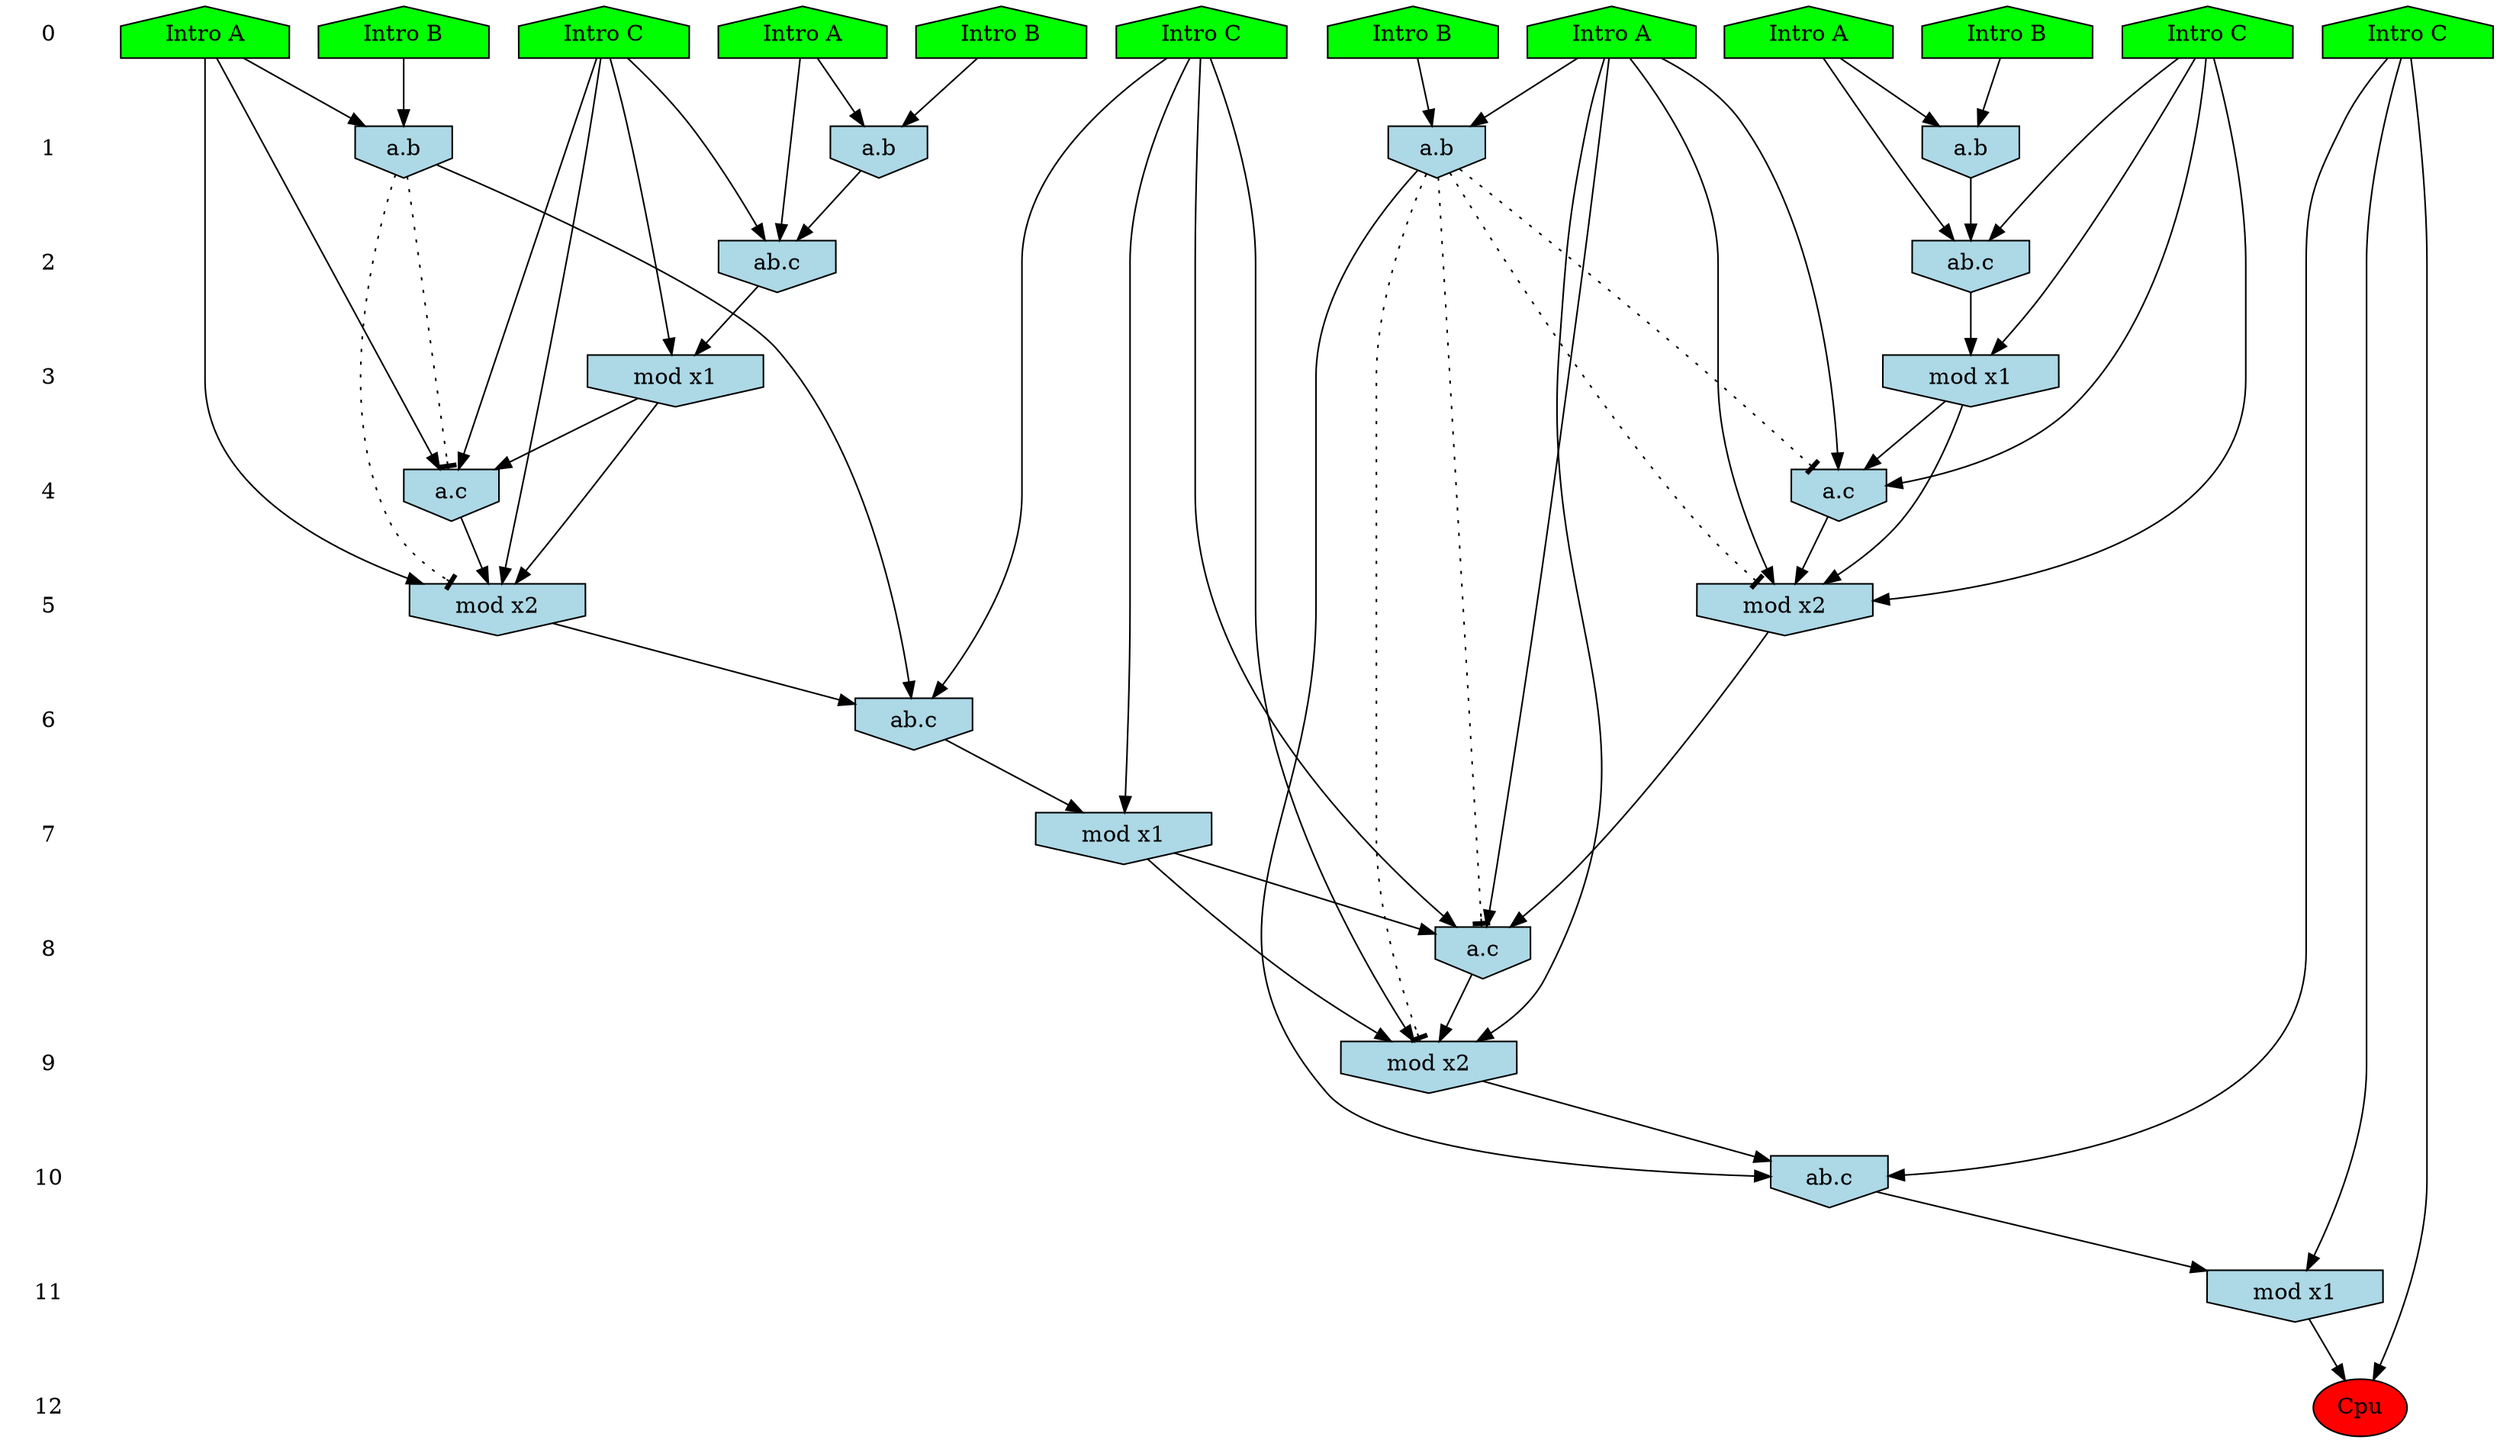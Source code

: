 /* Compression of 1 causal flows obtained in average at 1.641878E+01 t.u */
/* Compressed causal flows were: [2814] */
digraph G{
 ranksep=.5 ; 
{ rank = same ; "0" [shape=plaintext] ; node_1 [label ="Intro B", shape=house, style=filled, fillcolor=green] ;
node_2 [label ="Intro B", shape=house, style=filled, fillcolor=green] ;
node_3 [label ="Intro B", shape=house, style=filled, fillcolor=green] ;
node_4 [label ="Intro B", shape=house, style=filled, fillcolor=green] ;
node_5 [label ="Intro A", shape=house, style=filled, fillcolor=green] ;
node_6 [label ="Intro A", shape=house, style=filled, fillcolor=green] ;
node_7 [label ="Intro A", shape=house, style=filled, fillcolor=green] ;
node_8 [label ="Intro A", shape=house, style=filled, fillcolor=green] ;
node_9 [label ="Intro C", shape=house, style=filled, fillcolor=green] ;
node_10 [label ="Intro C", shape=house, style=filled, fillcolor=green] ;
node_11 [label ="Intro C", shape=house, style=filled, fillcolor=green] ;
node_12 [label ="Intro C", shape=house, style=filled, fillcolor=green] ;
}
{ rank = same ; "1" [shape=plaintext] ; node_13 [label="a.b", shape=invhouse, style=filled, fillcolor = lightblue] ;
node_15 [label="a.b", shape=invhouse, style=filled, fillcolor = lightblue] ;
node_23 [label="a.b", shape=invhouse, style=filled, fillcolor = lightblue] ;
node_28 [label="a.b", shape=invhouse, style=filled, fillcolor = lightblue] ;
}
{ rank = same ; "2" [shape=plaintext] ; node_14 [label="ab.c", shape=invhouse, style=filled, fillcolor = lightblue] ;
node_17 [label="ab.c", shape=invhouse, style=filled, fillcolor = lightblue] ;
}
{ rank = same ; "3" [shape=plaintext] ; node_16 [label="mod x1", shape=invhouse, style=filled, fillcolor = lightblue] ;
node_18 [label="mod x1", shape=invhouse, style=filled, fillcolor = lightblue] ;
}
{ rank = same ; "4" [shape=plaintext] ; node_19 [label="a.c", shape=invhouse, style=filled, fillcolor = lightblue] ;
node_21 [label="a.c", shape=invhouse, style=filled, fillcolor = lightblue] ;
}
{ rank = same ; "5" [shape=plaintext] ; node_20 [label="mod x2", shape=invhouse, style=filled, fillcolor = lightblue] ;
node_22 [label="mod x2", shape=invhouse, style=filled, fillcolor = lightblue] ;
}
{ rank = same ; "6" [shape=plaintext] ; node_24 [label="ab.c", shape=invhouse, style=filled, fillcolor = lightblue] ;
}
{ rank = same ; "7" [shape=plaintext] ; node_25 [label="mod x1", shape=invhouse, style=filled, fillcolor = lightblue] ;
}
{ rank = same ; "8" [shape=plaintext] ; node_26 [label="a.c", shape=invhouse, style=filled, fillcolor = lightblue] ;
}
{ rank = same ; "9" [shape=plaintext] ; node_27 [label="mod x2", shape=invhouse, style=filled, fillcolor = lightblue] ;
}
{ rank = same ; "10" [shape=plaintext] ; node_29 [label="ab.c", shape=invhouse, style=filled, fillcolor = lightblue] ;
}
{ rank = same ; "11" [shape=plaintext] ; node_30 [label="mod x1", shape=invhouse, style=filled, fillcolor = lightblue] ;
}
{ rank = same ; "12" [shape=plaintext] ; node_31 [label ="Cpu", style=filled, fillcolor=red] ;
}
"0" -> "1" [style="invis"]; 
"1" -> "2" [style="invis"]; 
"2" -> "3" [style="invis"]; 
"3" -> "4" [style="invis"]; 
"4" -> "5" [style="invis"]; 
"5" -> "6" [style="invis"]; 
"6" -> "7" [style="invis"]; 
"7" -> "8" [style="invis"]; 
"8" -> "9" [style="invis"]; 
"9" -> "10" [style="invis"]; 
"10" -> "11" [style="invis"]; 
"11" -> "12" [style="invis"]; 
node_3 -> node_13
node_5 -> node_13
node_5 -> node_14
node_12 -> node_14
node_13 -> node_14
node_2 -> node_15
node_8 -> node_15
node_12 -> node_16
node_14 -> node_16
node_8 -> node_17
node_10 -> node_17
node_15 -> node_17
node_10 -> node_18
node_17 -> node_18
node_6 -> node_19
node_12 -> node_19
node_16 -> node_19
node_6 -> node_20
node_12 -> node_20
node_16 -> node_20
node_19 -> node_20
node_7 -> node_21
node_10 -> node_21
node_18 -> node_21
node_7 -> node_22
node_10 -> node_22
node_18 -> node_22
node_21 -> node_22
node_1 -> node_23
node_7 -> node_23
node_9 -> node_24
node_22 -> node_24
node_23 -> node_24
node_9 -> node_25
node_24 -> node_25
node_6 -> node_26
node_9 -> node_26
node_20 -> node_26
node_25 -> node_26
node_6 -> node_27
node_9 -> node_27
node_25 -> node_27
node_26 -> node_27
node_4 -> node_28
node_6 -> node_28
node_11 -> node_29
node_27 -> node_29
node_28 -> node_29
node_11 -> node_30
node_29 -> node_30
node_11 -> node_31
node_30 -> node_31
node_23 -> node_22 [style=dotted, arrowhead = tee] 
node_23 -> node_21 [style=dotted, arrowhead = tee] 
node_28 -> node_27 [style=dotted, arrowhead = tee] 
node_28 -> node_26 [style=dotted, arrowhead = tee] 
node_28 -> node_20 [style=dotted, arrowhead = tee] 
node_28 -> node_19 [style=dotted, arrowhead = tee] 
}
/*
 Dot generation time: 0.000245
*/